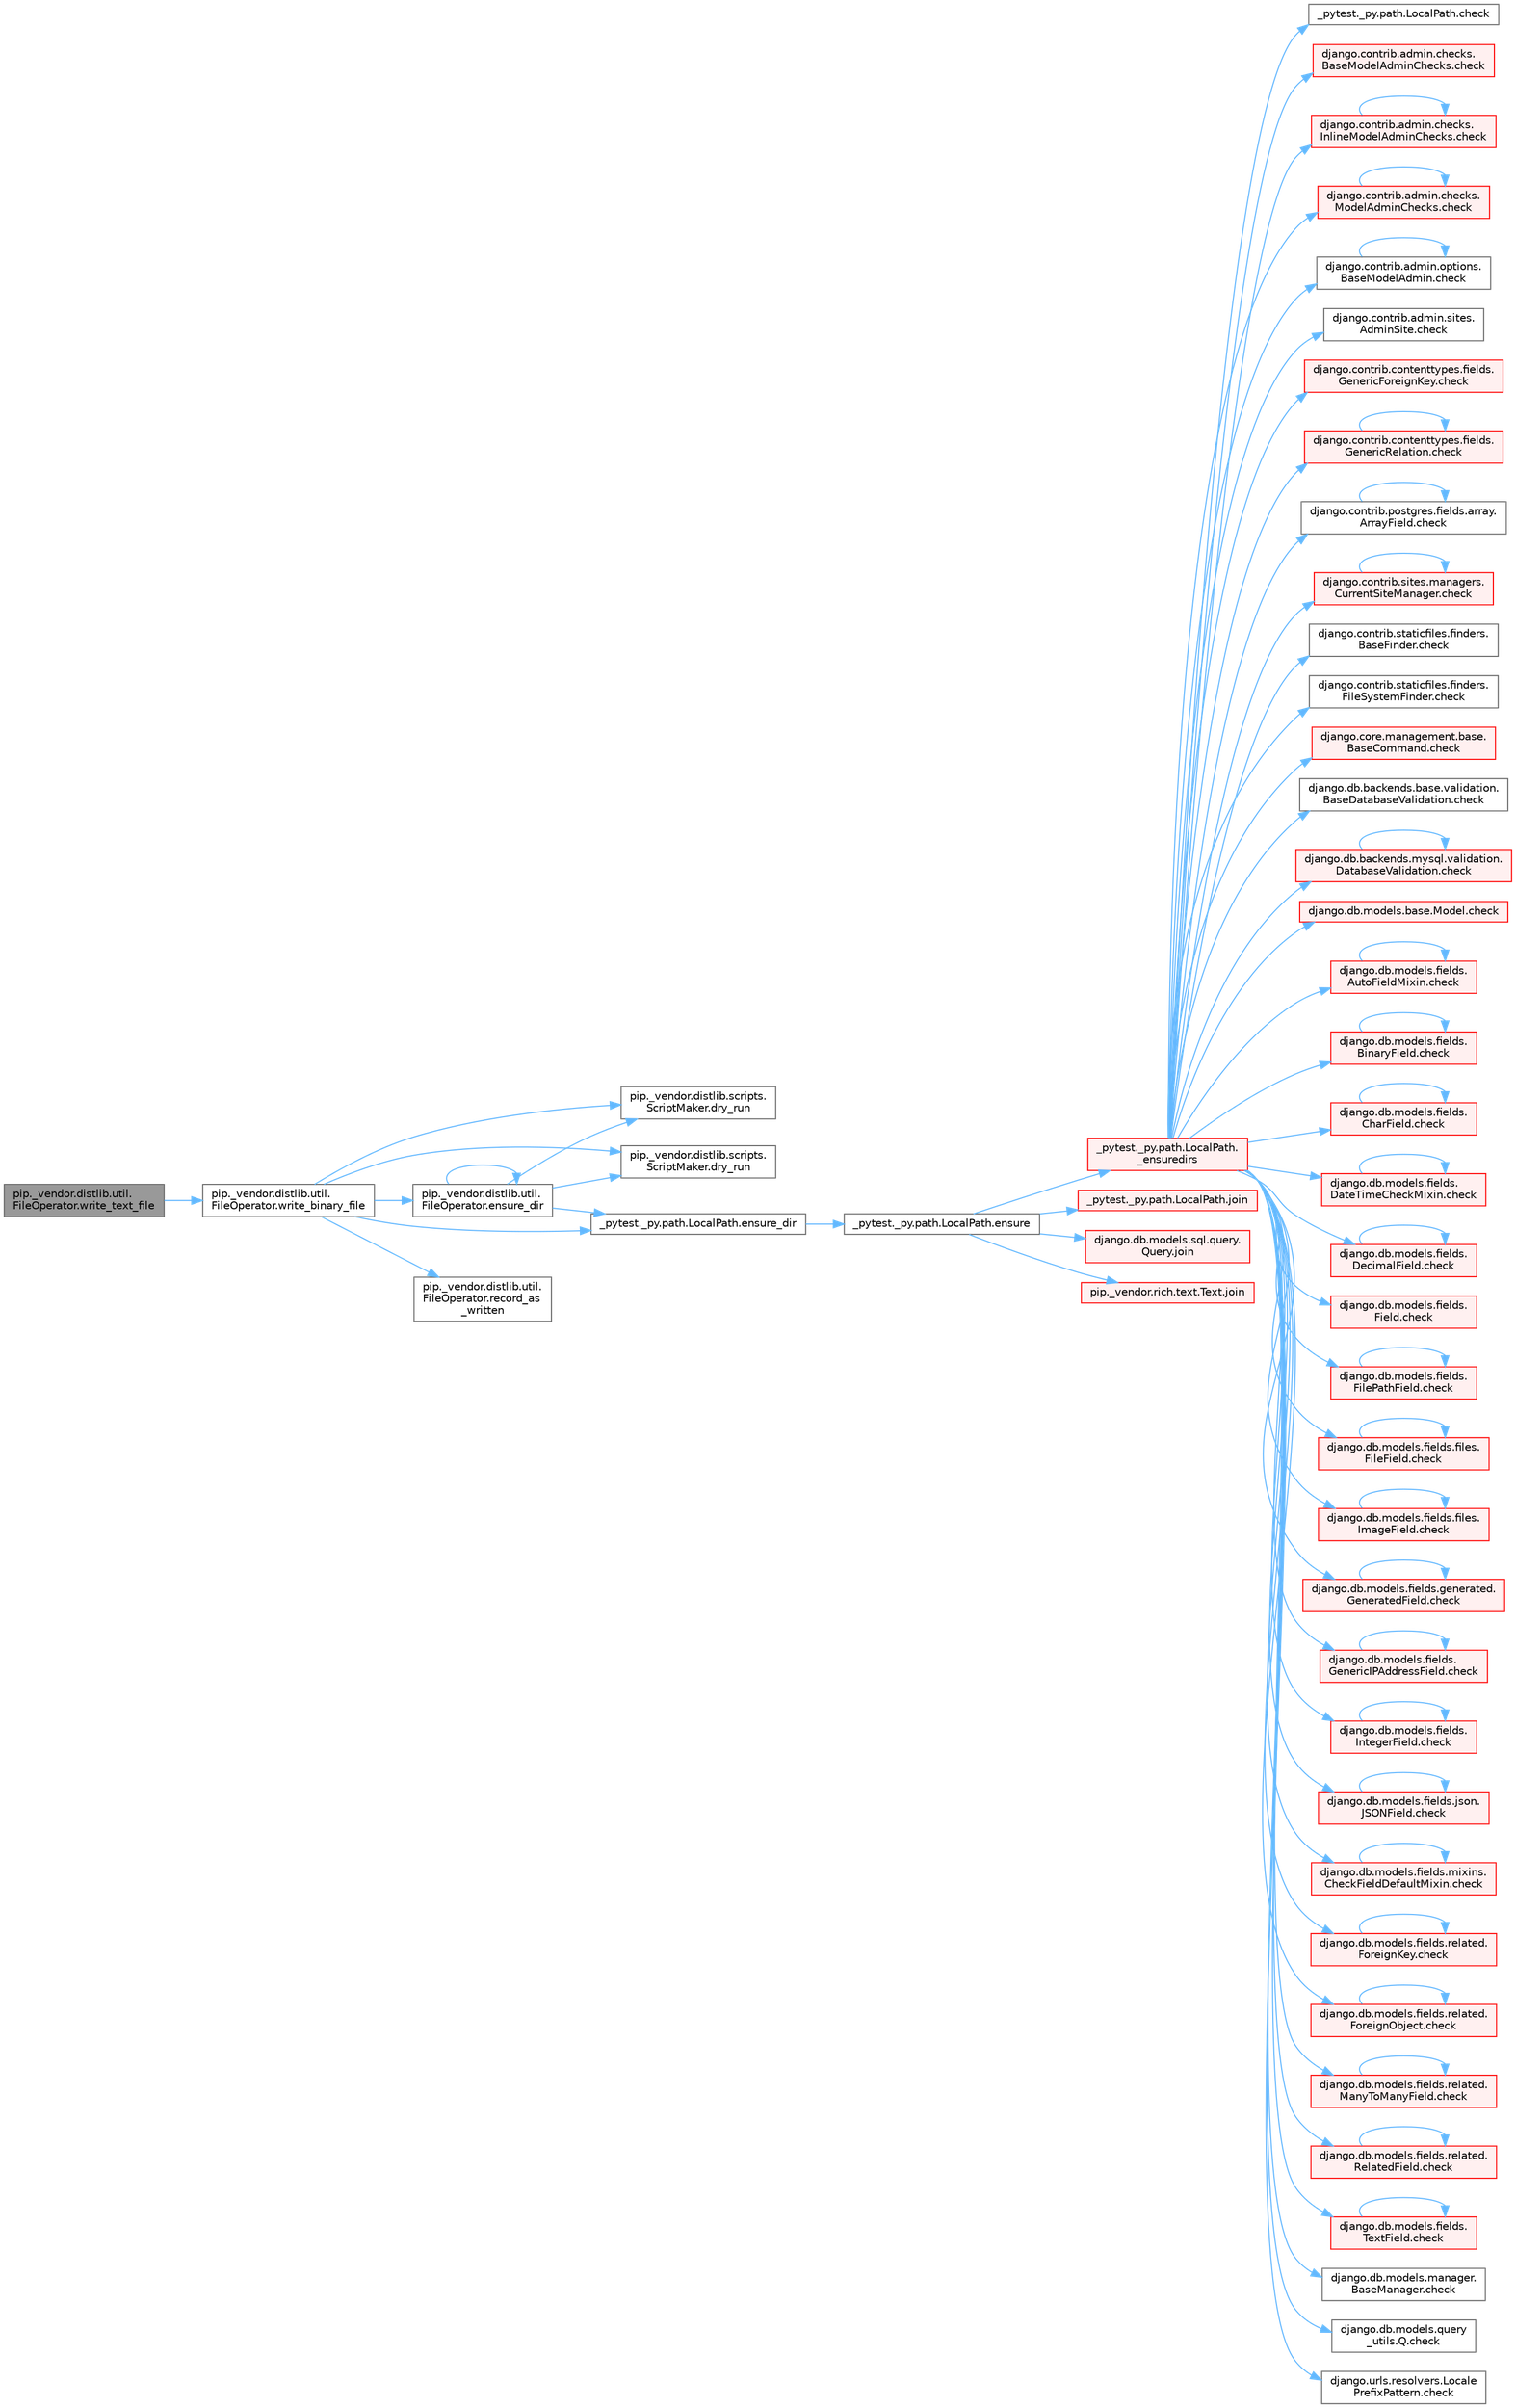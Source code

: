 digraph "pip._vendor.distlib.util.FileOperator.write_text_file"
{
 // LATEX_PDF_SIZE
  bgcolor="transparent";
  edge [fontname=Helvetica,fontsize=10,labelfontname=Helvetica,labelfontsize=10];
  node [fontname=Helvetica,fontsize=10,shape=box,height=0.2,width=0.4];
  rankdir="LR";
  Node1 [id="Node000001",label="pip._vendor.distlib.util.\lFileOperator.write_text_file",height=0.2,width=0.4,color="gray40", fillcolor="grey60", style="filled", fontcolor="black",tooltip=" "];
  Node1 -> Node2 [id="edge1_Node000001_Node000002",color="steelblue1",style="solid",tooltip=" "];
  Node2 [id="Node000002",label="pip._vendor.distlib.util.\lFileOperator.write_binary_file",height=0.2,width=0.4,color="grey40", fillcolor="white", style="filled",URL="$classpip_1_1__vendor_1_1distlib_1_1util_1_1_file_operator.html#a0e68ad1e8393d2e44d1b0352781243e3",tooltip=" "];
  Node2 -> Node3 [id="edge2_Node000002_Node000003",color="steelblue1",style="solid",tooltip=" "];
  Node3 [id="Node000003",label="pip._vendor.distlib.scripts.\lScriptMaker.dry_run",height=0.2,width=0.4,color="grey40", fillcolor="white", style="filled",URL="$classpip_1_1__vendor_1_1distlib_1_1scripts_1_1_script_maker.html#acd0b75b087e518fe8bca3b64ea083c92",tooltip=" "];
  Node2 -> Node4 [id="edge3_Node000002_Node000004",color="steelblue1",style="solid",tooltip=" "];
  Node4 [id="Node000004",label="pip._vendor.distlib.scripts.\lScriptMaker.dry_run",height=0.2,width=0.4,color="grey40", fillcolor="white", style="filled",URL="$classpip_1_1__vendor_1_1distlib_1_1scripts_1_1_script_maker.html#aa6b275f3771cc190673279c4bf52d220",tooltip=" "];
  Node2 -> Node5 [id="edge4_Node000002_Node000005",color="steelblue1",style="solid",tooltip=" "];
  Node5 [id="Node000005",label="_pytest._py.path.LocalPath.ensure_dir",height=0.2,width=0.4,color="grey40", fillcolor="white", style="filled",URL="$class__pytest_1_1__py_1_1path_1_1_local_path.html#a46346ae9e4a2afb342367c4071edfb97",tooltip=" "];
  Node5 -> Node6 [id="edge5_Node000005_Node000006",color="steelblue1",style="solid",tooltip=" "];
  Node6 [id="Node000006",label="_pytest._py.path.LocalPath.ensure",height=0.2,width=0.4,color="grey40", fillcolor="white", style="filled",URL="$class__pytest_1_1__py_1_1path_1_1_local_path.html#a7495d45777169316de67c7e19218622d",tooltip=" "];
  Node6 -> Node7 [id="edge6_Node000006_Node000007",color="steelblue1",style="solid",tooltip=" "];
  Node7 [id="Node000007",label="_pytest._py.path.LocalPath.\l_ensuredirs",height=0.2,width=0.4,color="red", fillcolor="#FFF0F0", style="filled",URL="$class__pytest_1_1__py_1_1path_1_1_local_path.html#a0fa56f7616aa9008fbda709b5bd46302",tooltip=" "];
  Node7 -> Node8 [id="edge7_Node000007_Node000008",color="steelblue1",style="solid",tooltip=" "];
  Node8 [id="Node000008",label="_pytest._py.path.LocalPath.check",height=0.2,width=0.4,color="grey40", fillcolor="white", style="filled",URL="$class__pytest_1_1__py_1_1path_1_1_local_path.html#a4b987fb8998938ae4a5f4ed6aebf69ea",tooltip=" "];
  Node7 -> Node9 [id="edge8_Node000007_Node000009",color="steelblue1",style="solid",tooltip=" "];
  Node9 [id="Node000009",label="django.contrib.admin.checks.\lBaseModelAdminChecks.check",height=0.2,width=0.4,color="red", fillcolor="#FFF0F0", style="filled",URL="$classdjango_1_1contrib_1_1admin_1_1checks_1_1_base_model_admin_checks.html#a11595bf2b8d59e96fee553e518494d6d",tooltip=" "];
  Node7 -> Node42 [id="edge9_Node000007_Node000042",color="steelblue1",style="solid",tooltip=" "];
  Node42 [id="Node000042",label="django.contrib.admin.checks.\lInlineModelAdminChecks.check",height=0.2,width=0.4,color="red", fillcolor="#FFF0F0", style="filled",URL="$classdjango_1_1contrib_1_1admin_1_1checks_1_1_inline_model_admin_checks.html#acdf096659f73e5facb970e774e61f7cc",tooltip=" "];
  Node42 -> Node42 [id="edge10_Node000042_Node000042",color="steelblue1",style="solid",tooltip=" "];
  Node7 -> Node51 [id="edge11_Node000007_Node000051",color="steelblue1",style="solid",tooltip=" "];
  Node51 [id="Node000051",label="django.contrib.admin.checks.\lModelAdminChecks.check",height=0.2,width=0.4,color="red", fillcolor="#FFF0F0", style="filled",URL="$classdjango_1_1contrib_1_1admin_1_1checks_1_1_model_admin_checks.html#afedbd9df38a2915eb0a5a9cea0731bc3",tooltip=" "];
  Node51 -> Node51 [id="edge12_Node000051_Node000051",color="steelblue1",style="solid",tooltip=" "];
  Node7 -> Node71 [id="edge13_Node000007_Node000071",color="steelblue1",style="solid",tooltip=" "];
  Node71 [id="Node000071",label="django.contrib.admin.options.\lBaseModelAdmin.check",height=0.2,width=0.4,color="grey40", fillcolor="white", style="filled",URL="$classdjango_1_1contrib_1_1admin_1_1options_1_1_base_model_admin.html#af32f399c528a3e552e7518976cc41a5b",tooltip=" "];
  Node71 -> Node71 [id="edge14_Node000071_Node000071",color="steelblue1",style="solid",tooltip=" "];
  Node7 -> Node72 [id="edge15_Node000007_Node000072",color="steelblue1",style="solid",tooltip=" "];
  Node72 [id="Node000072",label="django.contrib.admin.sites.\lAdminSite.check",height=0.2,width=0.4,color="grey40", fillcolor="white", style="filled",URL="$classdjango_1_1contrib_1_1admin_1_1sites_1_1_admin_site.html#aefedadd8ec4a978001a8182443f0a75e",tooltip=" "];
  Node7 -> Node73 [id="edge16_Node000007_Node000073",color="steelblue1",style="solid",tooltip=" "];
  Node73 [id="Node000073",label="django.contrib.contenttypes.fields.\lGenericForeignKey.check",height=0.2,width=0.4,color="red", fillcolor="#FFF0F0", style="filled",URL="$classdjango_1_1contrib_1_1contenttypes_1_1fields_1_1_generic_foreign_key.html#a825d4540a94bc23ef0ce2a03f4ddb7fc",tooltip=" "];
  Node7 -> Node786 [id="edge17_Node000007_Node000786",color="steelblue1",style="solid",tooltip=" "];
  Node786 [id="Node000786",label="django.contrib.contenttypes.fields.\lGenericRelation.check",height=0.2,width=0.4,color="red", fillcolor="#FFF0F0", style="filled",URL="$classdjango_1_1contrib_1_1contenttypes_1_1fields_1_1_generic_relation.html#a45d009ec3d4930825210c7ec1bc16cac",tooltip=" "];
  Node786 -> Node786 [id="edge18_Node000786_Node000786",color="steelblue1",style="solid",tooltip=" "];
  Node7 -> Node790 [id="edge19_Node000007_Node000790",color="steelblue1",style="solid",tooltip=" "];
  Node790 [id="Node000790",label="django.contrib.postgres.fields.array.\lArrayField.check",height=0.2,width=0.4,color="grey40", fillcolor="white", style="filled",URL="$classdjango_1_1contrib_1_1postgres_1_1fields_1_1array_1_1_array_field.html#a3bfc183c9c8aad5ba35799fd720e9105",tooltip=" "];
  Node790 -> Node790 [id="edge20_Node000790_Node000790",color="steelblue1",style="solid",tooltip=" "];
  Node7 -> Node791 [id="edge21_Node000007_Node000791",color="steelblue1",style="solid",tooltip=" "];
  Node791 [id="Node000791",label="django.contrib.sites.managers.\lCurrentSiteManager.check",height=0.2,width=0.4,color="red", fillcolor="#FFF0F0", style="filled",URL="$classdjango_1_1contrib_1_1sites_1_1managers_1_1_current_site_manager.html#a24104e33647bb4f4a78f9a3b6f815248",tooltip=" "];
  Node791 -> Node791 [id="edge22_Node000791_Node000791",color="steelblue1",style="solid",tooltip=" "];
  Node7 -> Node1480 [id="edge23_Node000007_Node001480",color="steelblue1",style="solid",tooltip=" "];
  Node1480 [id="Node001480",label="django.contrib.staticfiles.finders.\lBaseFinder.check",height=0.2,width=0.4,color="grey40", fillcolor="white", style="filled",URL="$classdjango_1_1contrib_1_1staticfiles_1_1finders_1_1_base_finder.html#ab92c4f7950eea18b75fdb93463b0d29d",tooltip=" "];
  Node7 -> Node1481 [id="edge24_Node000007_Node001481",color="steelblue1",style="solid",tooltip=" "];
  Node1481 [id="Node001481",label="django.contrib.staticfiles.finders.\lFileSystemFinder.check",height=0.2,width=0.4,color="grey40", fillcolor="white", style="filled",URL="$classdjango_1_1contrib_1_1staticfiles_1_1finders_1_1_file_system_finder.html#a709eac9ec46c5e67a0ba159b658dc15a",tooltip=" "];
  Node7 -> Node1482 [id="edge25_Node000007_Node001482",color="steelblue1",style="solid",tooltip=" "];
  Node1482 [id="Node001482",label="django.core.management.base.\lBaseCommand.check",height=0.2,width=0.4,color="red", fillcolor="#FFF0F0", style="filled",URL="$classdjango_1_1core_1_1management_1_1base_1_1_base_command.html#a0ff1b562b3f6e68600b828fce3cf09b6",tooltip=" "];
  Node7 -> Node1483 [id="edge26_Node000007_Node001483",color="steelblue1",style="solid",tooltip=" "];
  Node1483 [id="Node001483",label="django.db.backends.base.validation.\lBaseDatabaseValidation.check",height=0.2,width=0.4,color="grey40", fillcolor="white", style="filled",URL="$classdjango_1_1db_1_1backends_1_1base_1_1validation_1_1_base_database_validation.html#aba603612877c7a309dad634f434bf751",tooltip=" "];
  Node7 -> Node1484 [id="edge27_Node000007_Node001484",color="steelblue1",style="solid",tooltip=" "];
  Node1484 [id="Node001484",label="django.db.backends.mysql.validation.\lDatabaseValidation.check",height=0.2,width=0.4,color="red", fillcolor="#FFF0F0", style="filled",URL="$classdjango_1_1db_1_1backends_1_1mysql_1_1validation_1_1_database_validation.html#ae97ac90b3d18457f080c5eb1c0412d88",tooltip=" "];
  Node1484 -> Node1484 [id="edge28_Node001484_Node001484",color="steelblue1",style="solid",tooltip=" "];
  Node7 -> Node1486 [id="edge29_Node000007_Node001486",color="steelblue1",style="solid",tooltip=" "];
  Node1486 [id="Node001486",label="django.db.models.base.Model.check",height=0.2,width=0.4,color="red", fillcolor="#FFF0F0", style="filled",URL="$classdjango_1_1db_1_1models_1_1base_1_1_model.html#ab2d7ad77a925236e80619ead6c3d7f4b",tooltip=" "];
  Node7 -> Node1506 [id="edge30_Node000007_Node001506",color="steelblue1",style="solid",tooltip=" "];
  Node1506 [id="Node001506",label="django.db.models.fields.\lAutoFieldMixin.check",height=0.2,width=0.4,color="red", fillcolor="#FFF0F0", style="filled",URL="$classdjango_1_1db_1_1models_1_1fields_1_1_auto_field_mixin.html#a85eb07224cb0ac2d36fbd60bca546bef",tooltip=" "];
  Node1506 -> Node1506 [id="edge31_Node001506_Node001506",color="steelblue1",style="solid",tooltip=" "];
  Node7 -> Node1509 [id="edge32_Node000007_Node001509",color="steelblue1",style="solid",tooltip=" "];
  Node1509 [id="Node001509",label="django.db.models.fields.\lBinaryField.check",height=0.2,width=0.4,color="red", fillcolor="#FFF0F0", style="filled",URL="$classdjango_1_1db_1_1models_1_1fields_1_1_binary_field.html#a51c981fa6aa2a2e1d4efcfa766673646",tooltip=" "];
  Node1509 -> Node1509 [id="edge33_Node001509_Node001509",color="steelblue1",style="solid",tooltip=" "];
  Node7 -> Node1511 [id="edge34_Node000007_Node001511",color="steelblue1",style="solid",tooltip=" "];
  Node1511 [id="Node001511",label="django.db.models.fields.\lCharField.check",height=0.2,width=0.4,color="red", fillcolor="#FFF0F0", style="filled",URL="$classdjango_1_1db_1_1models_1_1fields_1_1_char_field.html#a0eb18a4df8ce40930eb724339c6441b0",tooltip=" "];
  Node1511 -> Node1511 [id="edge35_Node001511_Node001511",color="steelblue1",style="solid",tooltip=" "];
  Node7 -> Node1515 [id="edge36_Node000007_Node001515",color="steelblue1",style="solid",tooltip=" "];
  Node1515 [id="Node001515",label="django.db.models.fields.\lDateTimeCheckMixin.check",height=0.2,width=0.4,color="red", fillcolor="#FFF0F0", style="filled",URL="$classdjango_1_1db_1_1models_1_1fields_1_1_date_time_check_mixin.html#ab7287b8bf80b28f6f50dec25d9a67a3a",tooltip=" "];
  Node1515 -> Node1515 [id="edge37_Node001515_Node001515",color="steelblue1",style="solid",tooltip=" "];
  Node7 -> Node1525 [id="edge38_Node000007_Node001525",color="steelblue1",style="solid",tooltip=" "];
  Node1525 [id="Node001525",label="django.db.models.fields.\lDecimalField.check",height=0.2,width=0.4,color="red", fillcolor="#FFF0F0", style="filled",URL="$classdjango_1_1db_1_1models_1_1fields_1_1_decimal_field.html#ab3ffc1695661a8734c24c28af00b6069",tooltip=" "];
  Node1525 -> Node1525 [id="edge39_Node001525_Node001525",color="steelblue1",style="solid",tooltip=" "];
  Node7 -> Node1529 [id="edge40_Node000007_Node001529",color="steelblue1",style="solid",tooltip=" "];
  Node1529 [id="Node001529",label="django.db.models.fields.\lField.check",height=0.2,width=0.4,color="red", fillcolor="#FFF0F0", style="filled",URL="$classdjango_1_1db_1_1models_1_1fields_1_1_field.html#ad2ebd34e73f0b1ff16ba6b6f155633ac",tooltip=" "];
  Node7 -> Node1556 [id="edge41_Node000007_Node001556",color="steelblue1",style="solid",tooltip=" "];
  Node1556 [id="Node001556",label="django.db.models.fields.\lFilePathField.check",height=0.2,width=0.4,color="red", fillcolor="#FFF0F0", style="filled",URL="$classdjango_1_1db_1_1models_1_1fields_1_1_file_path_field.html#acc2e0785469b1e3140219b0c9a195afb",tooltip=" "];
  Node1556 -> Node1556 [id="edge42_Node001556_Node001556",color="steelblue1",style="solid",tooltip=" "];
  Node7 -> Node1558 [id="edge43_Node000007_Node001558",color="steelblue1",style="solid",tooltip=" "];
  Node1558 [id="Node001558",label="django.db.models.fields.files.\lFileField.check",height=0.2,width=0.4,color="red", fillcolor="#FFF0F0", style="filled",URL="$classdjango_1_1db_1_1models_1_1fields_1_1files_1_1_file_field.html#a8922e0bff68bd802386352a5fccd8a85",tooltip=" "];
  Node1558 -> Node1558 [id="edge44_Node001558_Node001558",color="steelblue1",style="solid",tooltip=" "];
  Node7 -> Node1560 [id="edge45_Node000007_Node001560",color="steelblue1",style="solid",tooltip=" "];
  Node1560 [id="Node001560",label="django.db.models.fields.files.\lImageField.check",height=0.2,width=0.4,color="red", fillcolor="#FFF0F0", style="filled",URL="$classdjango_1_1db_1_1models_1_1fields_1_1files_1_1_image_field.html#a6e057f35358dcae72cbc468e58477f82",tooltip=" "];
  Node1560 -> Node1560 [id="edge46_Node001560_Node001560",color="steelblue1",style="solid",tooltip=" "];
  Node7 -> Node1562 [id="edge47_Node000007_Node001562",color="steelblue1",style="solid",tooltip=" "];
  Node1562 [id="Node001562",label="django.db.models.fields.generated.\lGeneratedField.check",height=0.2,width=0.4,color="red", fillcolor="#FFF0F0", style="filled",URL="$classdjango_1_1db_1_1models_1_1fields_1_1generated_1_1_generated_field.html#a17dcd0f6d6580cb5f6417d8730312ad6",tooltip=" "];
  Node1562 -> Node1562 [id="edge48_Node001562_Node001562",color="steelblue1",style="solid",tooltip=" "];
  Node7 -> Node1569 [id="edge49_Node000007_Node001569",color="steelblue1",style="solid",tooltip=" "];
  Node1569 [id="Node001569",label="django.db.models.fields.\lGenericIPAddressField.check",height=0.2,width=0.4,color="red", fillcolor="#FFF0F0", style="filled",URL="$classdjango_1_1db_1_1models_1_1fields_1_1_generic_i_p_address_field.html#af73879f6f7868b661fe27d031849cbfb",tooltip=" "];
  Node1569 -> Node1569 [id="edge50_Node001569_Node001569",color="steelblue1",style="solid",tooltip=" "];
  Node7 -> Node1571 [id="edge51_Node000007_Node001571",color="steelblue1",style="solid",tooltip=" "];
  Node1571 [id="Node001571",label="django.db.models.fields.\lIntegerField.check",height=0.2,width=0.4,color="red", fillcolor="#FFF0F0", style="filled",URL="$classdjango_1_1db_1_1models_1_1fields_1_1_integer_field.html#a5e5ba3fdfa77ed60312a7d653c18646c",tooltip=" "];
  Node1571 -> Node1571 [id="edge52_Node001571_Node001571",color="steelblue1",style="solid",tooltip=" "];
  Node7 -> Node1573 [id="edge53_Node000007_Node001573",color="steelblue1",style="solid",tooltip=" "];
  Node1573 [id="Node001573",label="django.db.models.fields.json.\lJSONField.check",height=0.2,width=0.4,color="red", fillcolor="#FFF0F0", style="filled",URL="$classdjango_1_1db_1_1models_1_1fields_1_1json_1_1_j_s_o_n_field.html#a3e212f8702c9959a9043f962509472b4",tooltip=" "];
  Node1573 -> Node1573 [id="edge54_Node001573_Node001573",color="steelblue1",style="solid",tooltip=" "];
  Node7 -> Node1574 [id="edge55_Node000007_Node001574",color="steelblue1",style="solid",tooltip=" "];
  Node1574 [id="Node001574",label="django.db.models.fields.mixins.\lCheckFieldDefaultMixin.check",height=0.2,width=0.4,color="red", fillcolor="#FFF0F0", style="filled",URL="$classdjango_1_1db_1_1models_1_1fields_1_1mixins_1_1_check_field_default_mixin.html#a60e678d87f918980b2665c9586ac6e30",tooltip=" "];
  Node1574 -> Node1574 [id="edge56_Node001574_Node001574",color="steelblue1",style="solid",tooltip=" "];
  Node7 -> Node1576 [id="edge57_Node000007_Node001576",color="steelblue1",style="solid",tooltip=" "];
  Node1576 [id="Node001576",label="django.db.models.fields.related.\lForeignKey.check",height=0.2,width=0.4,color="red", fillcolor="#FFF0F0", style="filled",URL="$classdjango_1_1db_1_1models_1_1fields_1_1related_1_1_foreign_key.html#a4f1f9779dfed8a2ecc2ef8e7c763ac2e",tooltip=" "];
  Node1576 -> Node1576 [id="edge58_Node001576_Node001576",color="steelblue1",style="solid",tooltip=" "];
  Node7 -> Node1582 [id="edge59_Node000007_Node001582",color="steelblue1",style="solid",tooltip=" "];
  Node1582 [id="Node001582",label="django.db.models.fields.related.\lForeignObject.check",height=0.2,width=0.4,color="red", fillcolor="#FFF0F0", style="filled",URL="$classdjango_1_1db_1_1models_1_1fields_1_1related_1_1_foreign_object.html#a3f86b34db6a0c837940fd06a738f8874",tooltip=" "];
  Node1582 -> Node1582 [id="edge60_Node001582_Node001582",color="steelblue1",style="solid",tooltip=" "];
  Node7 -> Node1590 [id="edge61_Node000007_Node001590",color="steelblue1",style="solid",tooltip=" "];
  Node1590 [id="Node001590",label="django.db.models.fields.related.\lManyToManyField.check",height=0.2,width=0.4,color="red", fillcolor="#FFF0F0", style="filled",URL="$classdjango_1_1db_1_1models_1_1fields_1_1related_1_1_many_to_many_field.html#a27fb55abc0248b438349aaff84762a70",tooltip=" "];
  Node1590 -> Node1590 [id="edge62_Node001590_Node001590",color="steelblue1",style="solid",tooltip=" "];
  Node7 -> Node1594 [id="edge63_Node000007_Node001594",color="steelblue1",style="solid",tooltip=" "];
  Node1594 [id="Node001594",label="django.db.models.fields.related.\lRelatedField.check",height=0.2,width=0.4,color="red", fillcolor="#FFF0F0", style="filled",URL="$classdjango_1_1db_1_1models_1_1fields_1_1related_1_1_related_field.html#a0a6b770cf843d11a02a7eb2ed80bc434",tooltip=" "];
  Node1594 -> Node1594 [id="edge64_Node001594_Node001594",color="steelblue1",style="solid",tooltip=" "];
  Node7 -> Node1601 [id="edge65_Node000007_Node001601",color="steelblue1",style="solid",tooltip=" "];
  Node1601 [id="Node001601",label="django.db.models.fields.\lTextField.check",height=0.2,width=0.4,color="red", fillcolor="#FFF0F0", style="filled",URL="$classdjango_1_1db_1_1models_1_1fields_1_1_text_field.html#abe02a845bc6d9a80ecb48a81aa75eab2",tooltip=" "];
  Node1601 -> Node1601 [id="edge66_Node001601_Node001601",color="steelblue1",style="solid",tooltip=" "];
  Node7 -> Node1602 [id="edge67_Node000007_Node001602",color="steelblue1",style="solid",tooltip=" "];
  Node1602 [id="Node001602",label="django.db.models.manager.\lBaseManager.check",height=0.2,width=0.4,color="grey40", fillcolor="white", style="filled",URL="$classdjango_1_1db_1_1models_1_1manager_1_1_base_manager.html#a75e1657d2a4fa327ea1abadb6fd8fecc",tooltip=" "];
  Node7 -> Node1603 [id="edge68_Node000007_Node001603",color="steelblue1",style="solid",tooltip=" "];
  Node1603 [id="Node001603",label="django.db.models.query\l_utils.Q.check",height=0.2,width=0.4,color="grey40", fillcolor="white", style="filled",URL="$classdjango_1_1db_1_1models_1_1query__utils_1_1_q.html#a4636baa2ce17e41774ff3dbc101b8282",tooltip=" "];
  Node7 -> Node1604 [id="edge69_Node000007_Node001604",color="steelblue1",style="solid",tooltip=" "];
  Node1604 [id="Node001604",label="django.urls.resolvers.Locale\lPrefixPattern.check",height=0.2,width=0.4,color="grey40", fillcolor="white", style="filled",URL="$classdjango_1_1urls_1_1resolvers_1_1_locale_prefix_pattern.html#a06418738c03259aa6002067b414f0a88",tooltip=" "];
  Node6 -> Node1237 [id="edge70_Node000006_Node001237",color="steelblue1",style="solid",tooltip=" "];
  Node1237 [id="Node001237",label="_pytest._py.path.LocalPath.join",height=0.2,width=0.4,color="red", fillcolor="#FFF0F0", style="filled",URL="$class__pytest_1_1__py_1_1path_1_1_local_path.html#a6be3338a27ff92bdb40fa2d895a8e88b",tooltip=" "];
  Node6 -> Node1238 [id="edge71_Node000006_Node001238",color="steelblue1",style="solid",tooltip=" "];
  Node1238 [id="Node001238",label="django.db.models.sql.query.\lQuery.join",height=0.2,width=0.4,color="red", fillcolor="#FFF0F0", style="filled",URL="$classdjango_1_1db_1_1models_1_1sql_1_1query_1_1_query.html#ad1e4ff04f904de18473d47f5473572fd",tooltip=" "];
  Node6 -> Node1241 [id="edge72_Node000006_Node001241",color="steelblue1",style="solid",tooltip=" "];
  Node1241 [id="Node001241",label="pip._vendor.rich.text.Text.join",height=0.2,width=0.4,color="red", fillcolor="#FFF0F0", style="filled",URL="$classpip_1_1__vendor_1_1rich_1_1text_1_1_text.html#a13db0a07a8a0fc184cf4f86e6f8981c7",tooltip=" "];
  Node2 -> Node4528 [id="edge73_Node000002_Node004528",color="steelblue1",style="solid",tooltip=" "];
  Node4528 [id="Node004528",label="pip._vendor.distlib.util.\lFileOperator.ensure_dir",height=0.2,width=0.4,color="grey40", fillcolor="white", style="filled",URL="$classpip_1_1__vendor_1_1distlib_1_1util_1_1_file_operator.html#ac26f6e6c72ddce16fab2f5b283728e7b",tooltip=" "];
  Node4528 -> Node3 [id="edge74_Node004528_Node000003",color="steelblue1",style="solid",tooltip=" "];
  Node4528 -> Node4 [id="edge75_Node004528_Node000004",color="steelblue1",style="solid",tooltip=" "];
  Node4528 -> Node5 [id="edge76_Node004528_Node000005",color="steelblue1",style="solid",tooltip=" "];
  Node4528 -> Node4528 [id="edge77_Node004528_Node004528",color="steelblue1",style="solid",tooltip=" "];
  Node2 -> Node4529 [id="edge78_Node000002_Node004529",color="steelblue1",style="solid",tooltip=" "];
  Node4529 [id="Node004529",label="pip._vendor.distlib.util.\lFileOperator.record_as\l_written",height=0.2,width=0.4,color="grey40", fillcolor="white", style="filled",URL="$classpip_1_1__vendor_1_1distlib_1_1util_1_1_file_operator.html#a3b258e4866635420f8e78204fe67443d",tooltip=" "];
}
